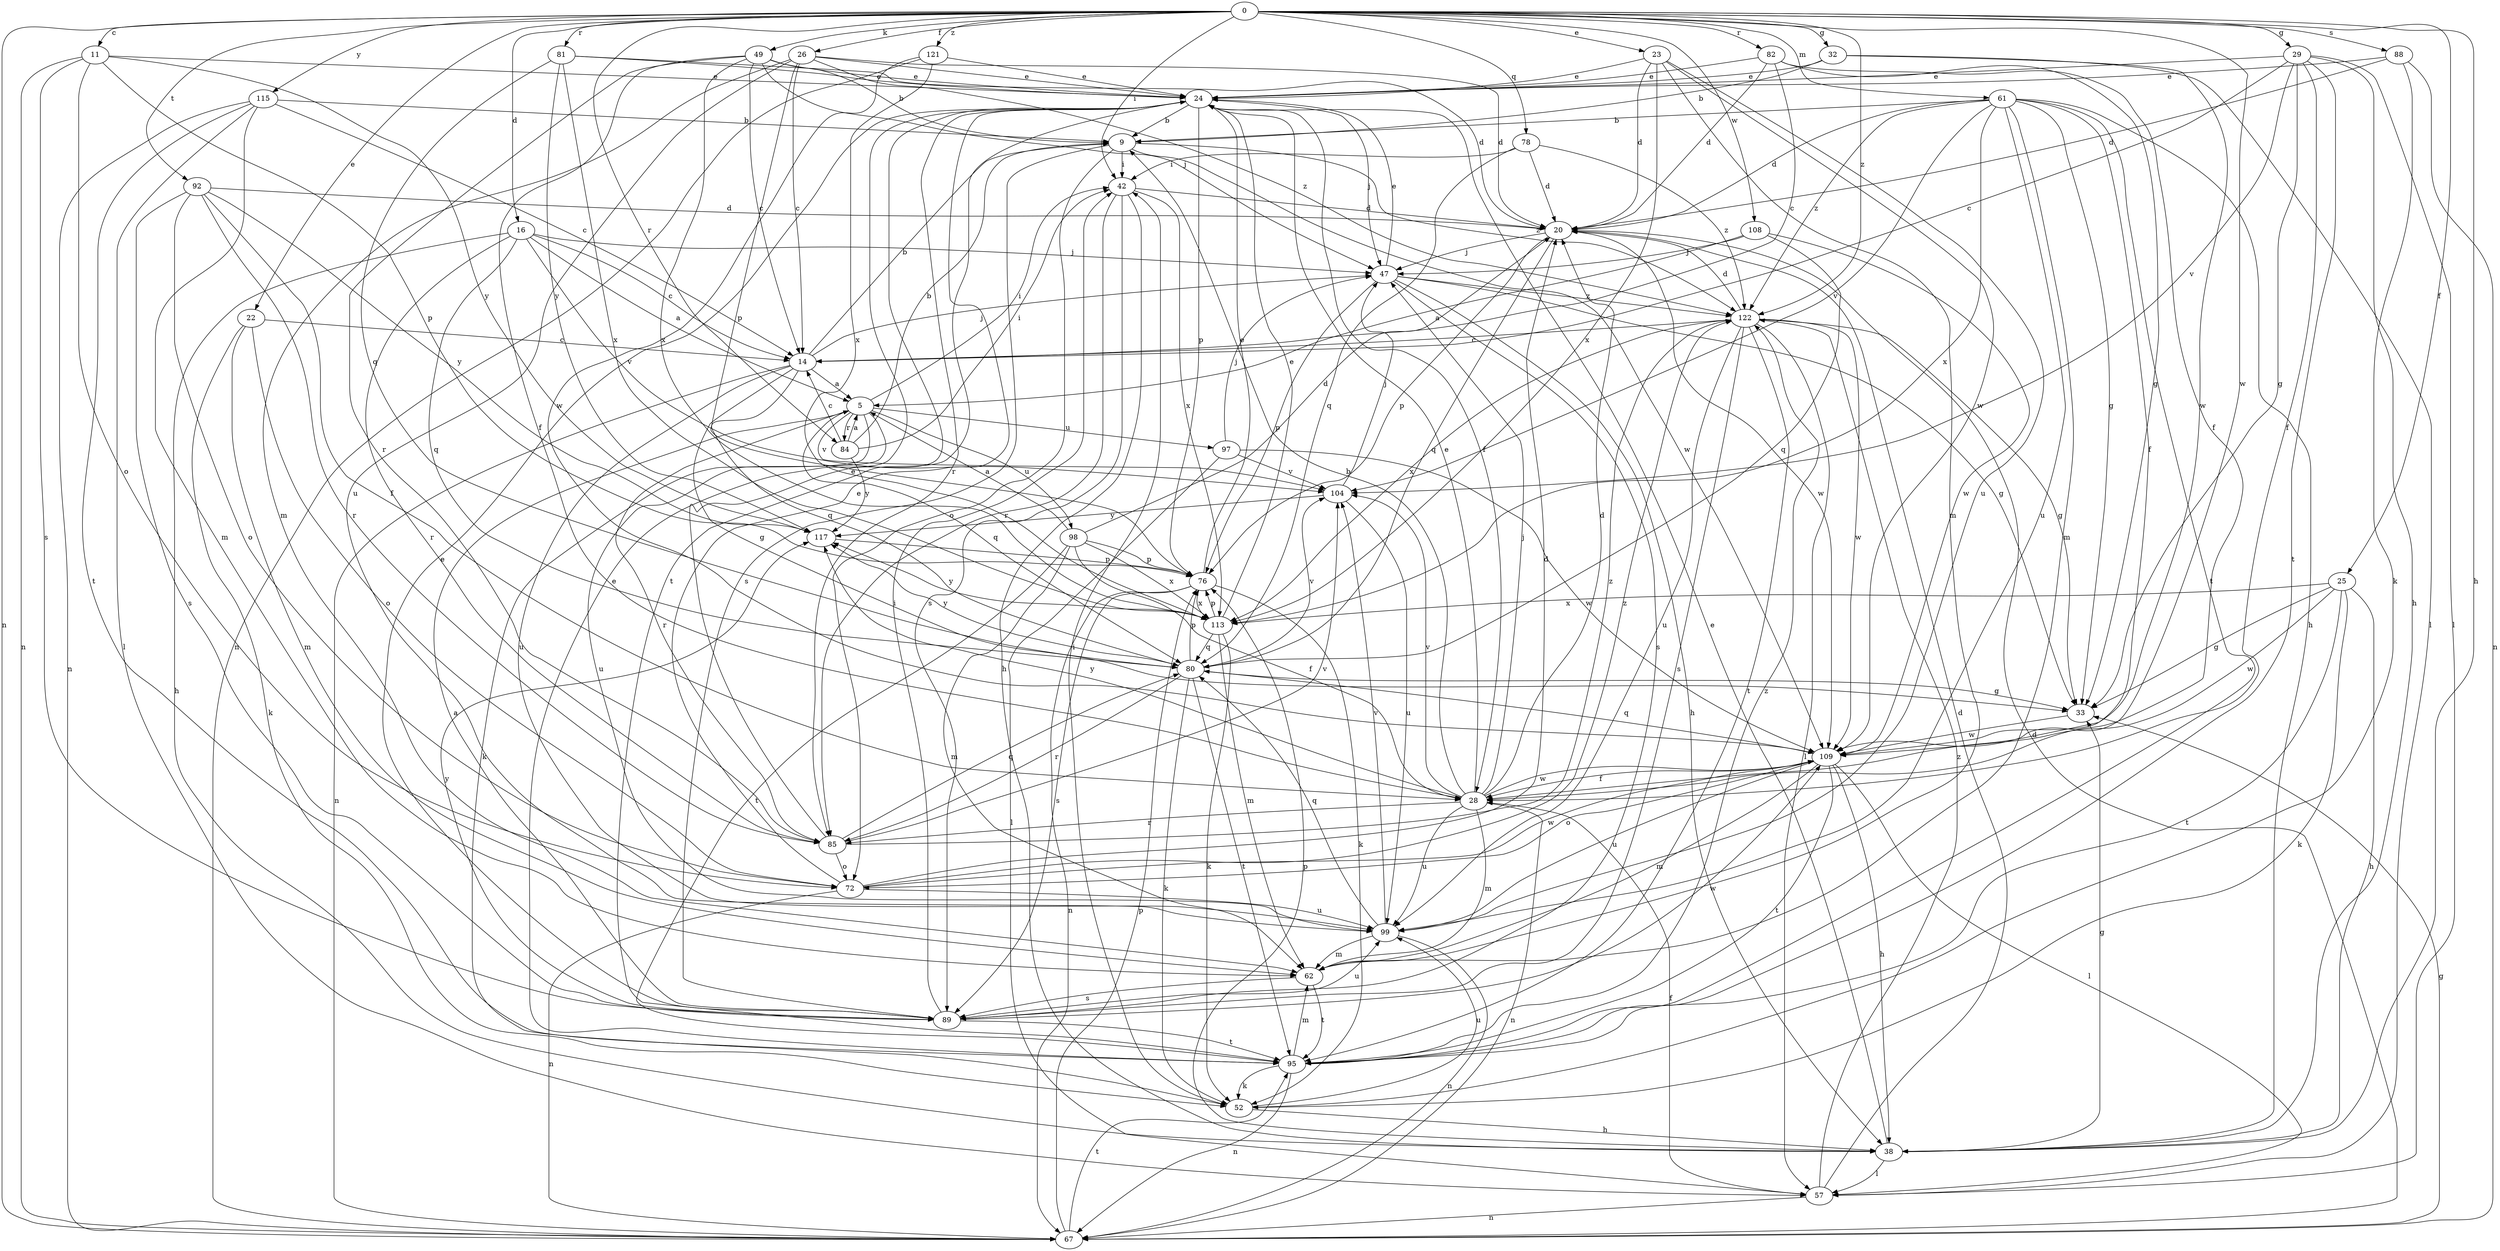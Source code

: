 strict digraph  {
0;
5;
9;
11;
14;
16;
20;
22;
23;
24;
25;
26;
28;
29;
32;
33;
38;
42;
47;
49;
52;
57;
61;
62;
67;
72;
76;
78;
80;
81;
82;
84;
85;
88;
89;
92;
95;
97;
98;
99;
104;
108;
109;
113;
115;
117;
121;
122;
0 -> 11  [label=c];
0 -> 16  [label=d];
0 -> 22  [label=e];
0 -> 23  [label=e];
0 -> 25  [label=f];
0 -> 26  [label=f];
0 -> 29  [label=g];
0 -> 32  [label=g];
0 -> 38  [label=h];
0 -> 42  [label=i];
0 -> 49  [label=k];
0 -> 61  [label=m];
0 -> 67  [label=n];
0 -> 78  [label=q];
0 -> 81  [label=r];
0 -> 82  [label=r];
0 -> 84  [label=r];
0 -> 88  [label=s];
0 -> 92  [label=t];
0 -> 108  [label=w];
0 -> 109  [label=w];
0 -> 115  [label=y];
0 -> 121  [label=z];
0 -> 122  [label=z];
5 -> 42  [label=i];
5 -> 52  [label=k];
5 -> 80  [label=q];
5 -> 84  [label=r];
5 -> 85  [label=r];
5 -> 97  [label=u];
5 -> 98  [label=u];
5 -> 99  [label=u];
5 -> 104  [label=v];
9 -> 42  [label=i];
9 -> 72  [label=o];
9 -> 89  [label=s];
9 -> 109  [label=w];
9 -> 122  [label=z];
11 -> 24  [label=e];
11 -> 67  [label=n];
11 -> 72  [label=o];
11 -> 76  [label=p];
11 -> 89  [label=s];
11 -> 117  [label=y];
14 -> 5  [label=a];
14 -> 9  [label=b];
14 -> 33  [label=g];
14 -> 47  [label=j];
14 -> 67  [label=n];
14 -> 80  [label=q];
14 -> 99  [label=u];
16 -> 5  [label=a];
16 -> 14  [label=c];
16 -> 38  [label=h];
16 -> 47  [label=j];
16 -> 80  [label=q];
16 -> 85  [label=r];
16 -> 104  [label=v];
20 -> 47  [label=j];
20 -> 76  [label=p];
20 -> 80  [label=q];
20 -> 109  [label=w];
22 -> 14  [label=c];
22 -> 52  [label=k];
22 -> 62  [label=m];
22 -> 72  [label=o];
23 -> 20  [label=d];
23 -> 24  [label=e];
23 -> 62  [label=m];
23 -> 99  [label=u];
23 -> 109  [label=w];
23 -> 113  [label=x];
24 -> 9  [label=b];
24 -> 28  [label=f];
24 -> 47  [label=j];
24 -> 76  [label=p];
24 -> 85  [label=r];
24 -> 95  [label=t];
25 -> 33  [label=g];
25 -> 38  [label=h];
25 -> 52  [label=k];
25 -> 95  [label=t];
25 -> 109  [label=w];
25 -> 113  [label=x];
26 -> 14  [label=c];
26 -> 20  [label=d];
26 -> 24  [label=e];
26 -> 62  [label=m];
26 -> 76  [label=p];
26 -> 99  [label=u];
26 -> 122  [label=z];
28 -> 9  [label=b];
28 -> 20  [label=d];
28 -> 24  [label=e];
28 -> 47  [label=j];
28 -> 62  [label=m];
28 -> 67  [label=n];
28 -> 85  [label=r];
28 -> 99  [label=u];
28 -> 104  [label=v];
28 -> 109  [label=w];
28 -> 117  [label=y];
29 -> 14  [label=c];
29 -> 24  [label=e];
29 -> 28  [label=f];
29 -> 33  [label=g];
29 -> 38  [label=h];
29 -> 57  [label=l];
29 -> 95  [label=t];
29 -> 104  [label=v];
32 -> 9  [label=b];
32 -> 24  [label=e];
32 -> 57  [label=l];
32 -> 109  [label=w];
33 -> 109  [label=w];
38 -> 24  [label=e];
38 -> 33  [label=g];
38 -> 57  [label=l];
38 -> 76  [label=p];
42 -> 20  [label=d];
42 -> 38  [label=h];
42 -> 85  [label=r];
42 -> 89  [label=s];
42 -> 113  [label=x];
47 -> 24  [label=e];
47 -> 33  [label=g];
47 -> 38  [label=h];
47 -> 76  [label=p];
47 -> 89  [label=s];
47 -> 122  [label=z];
49 -> 9  [label=b];
49 -> 14  [label=c];
49 -> 24  [label=e];
49 -> 28  [label=f];
49 -> 47  [label=j];
49 -> 85  [label=r];
49 -> 113  [label=x];
52 -> 38  [label=h];
52 -> 42  [label=i];
52 -> 99  [label=u];
57 -> 20  [label=d];
57 -> 28  [label=f];
57 -> 67  [label=n];
57 -> 122  [label=z];
61 -> 9  [label=b];
61 -> 20  [label=d];
61 -> 28  [label=f];
61 -> 33  [label=g];
61 -> 38  [label=h];
61 -> 62  [label=m];
61 -> 95  [label=t];
61 -> 99  [label=u];
61 -> 104  [label=v];
61 -> 113  [label=x];
61 -> 122  [label=z];
62 -> 89  [label=s];
62 -> 95  [label=t];
67 -> 20  [label=d];
67 -> 33  [label=g];
67 -> 76  [label=p];
67 -> 95  [label=t];
72 -> 20  [label=d];
72 -> 24  [label=e];
72 -> 67  [label=n];
72 -> 99  [label=u];
72 -> 109  [label=w];
72 -> 122  [label=z];
76 -> 24  [label=e];
76 -> 52  [label=k];
76 -> 67  [label=n];
76 -> 89  [label=s];
76 -> 113  [label=x];
78 -> 20  [label=d];
78 -> 42  [label=i];
78 -> 80  [label=q];
78 -> 122  [label=z];
80 -> 33  [label=g];
80 -> 52  [label=k];
80 -> 76  [label=p];
80 -> 85  [label=r];
80 -> 95  [label=t];
80 -> 104  [label=v];
80 -> 117  [label=y];
81 -> 20  [label=d];
81 -> 24  [label=e];
81 -> 80  [label=q];
81 -> 113  [label=x];
81 -> 117  [label=y];
82 -> 14  [label=c];
82 -> 20  [label=d];
82 -> 24  [label=e];
82 -> 28  [label=f];
82 -> 33  [label=g];
84 -> 5  [label=a];
84 -> 9  [label=b];
84 -> 14  [label=c];
84 -> 42  [label=i];
84 -> 117  [label=y];
85 -> 24  [label=e];
85 -> 72  [label=o];
85 -> 80  [label=q];
85 -> 104  [label=v];
85 -> 122  [label=z];
88 -> 20  [label=d];
88 -> 24  [label=e];
88 -> 52  [label=k];
88 -> 67  [label=n];
89 -> 5  [label=a];
89 -> 24  [label=e];
89 -> 42  [label=i];
89 -> 95  [label=t];
89 -> 99  [label=u];
89 -> 109  [label=w];
89 -> 117  [label=y];
92 -> 20  [label=d];
92 -> 28  [label=f];
92 -> 72  [label=o];
92 -> 85  [label=r];
92 -> 89  [label=s];
92 -> 117  [label=y];
95 -> 24  [label=e];
95 -> 52  [label=k];
95 -> 62  [label=m];
95 -> 67  [label=n];
95 -> 122  [label=z];
97 -> 47  [label=j];
97 -> 57  [label=l];
97 -> 104  [label=v];
97 -> 109  [label=w];
98 -> 5  [label=a];
98 -> 20  [label=d];
98 -> 28  [label=f];
98 -> 62  [label=m];
98 -> 76  [label=p];
98 -> 95  [label=t];
98 -> 113  [label=x];
99 -> 62  [label=m];
99 -> 67  [label=n];
99 -> 80  [label=q];
99 -> 104  [label=v];
104 -> 47  [label=j];
104 -> 99  [label=u];
104 -> 117  [label=y];
108 -> 5  [label=a];
108 -> 47  [label=j];
108 -> 80  [label=q];
108 -> 109  [label=w];
109 -> 28  [label=f];
109 -> 38  [label=h];
109 -> 57  [label=l];
109 -> 62  [label=m];
109 -> 72  [label=o];
109 -> 80  [label=q];
109 -> 95  [label=t];
109 -> 99  [label=u];
113 -> 24  [label=e];
113 -> 52  [label=k];
113 -> 62  [label=m];
113 -> 76  [label=p];
113 -> 80  [label=q];
113 -> 117  [label=y];
115 -> 9  [label=b];
115 -> 14  [label=c];
115 -> 57  [label=l];
115 -> 62  [label=m];
115 -> 67  [label=n];
115 -> 95  [label=t];
117 -> 76  [label=p];
121 -> 24  [label=e];
121 -> 67  [label=n];
121 -> 109  [label=w];
121 -> 113  [label=x];
122 -> 14  [label=c];
122 -> 20  [label=d];
122 -> 33  [label=g];
122 -> 57  [label=l];
122 -> 89  [label=s];
122 -> 95  [label=t];
122 -> 99  [label=u];
122 -> 109  [label=w];
122 -> 113  [label=x];
}
